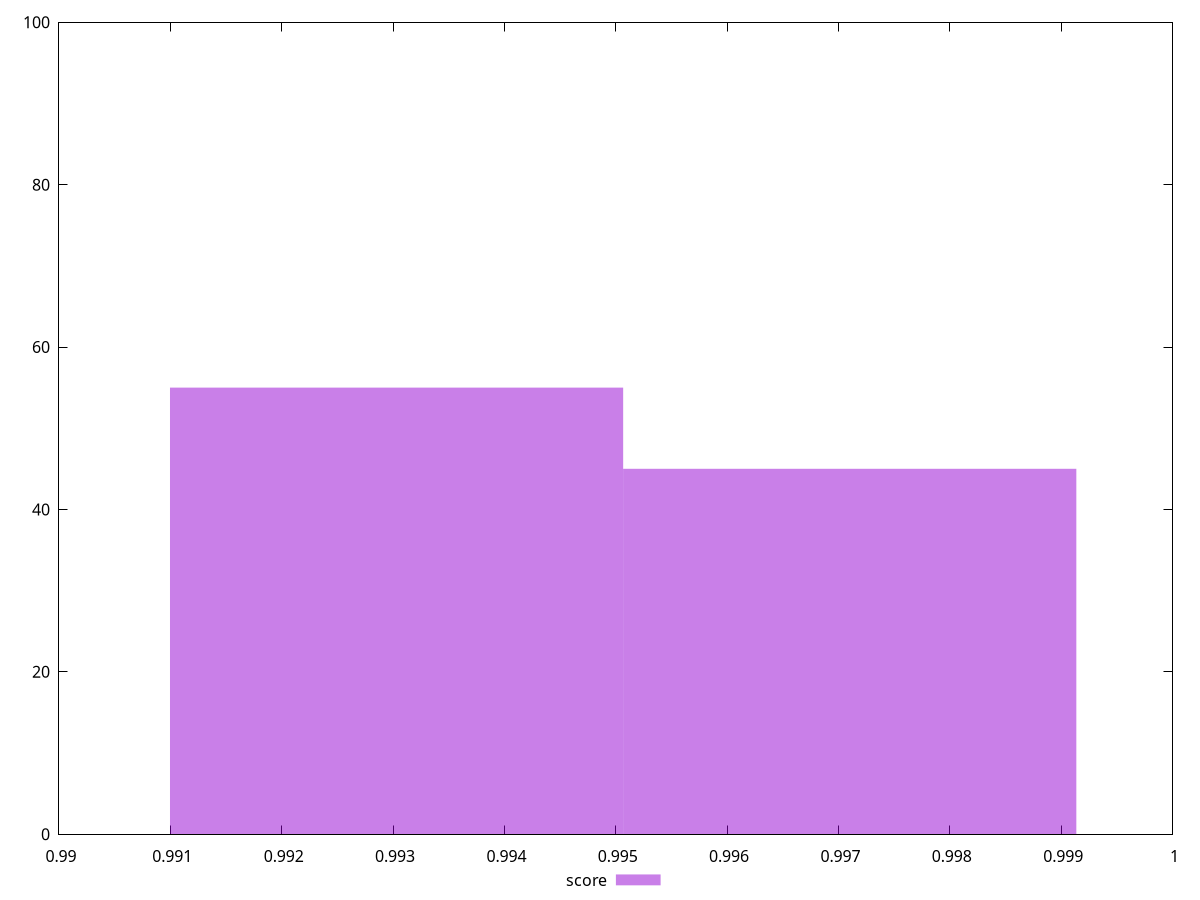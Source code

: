 reset
set terminal svg size 640, 490 enhanced background rgb 'white'
set output "reprap/first-cpu-idle/samples/pages+cached+noexternal/score/histogram.svg"

$score <<EOF
0.9971014712361728 45
0.9930316693127598 55
EOF

set key outside below
set boxwidth 0.00406980192341295
set yrange [0:100]
set style fill transparent solid 0.5 noborder

plot \
  $score title "score" with boxes, \


reset